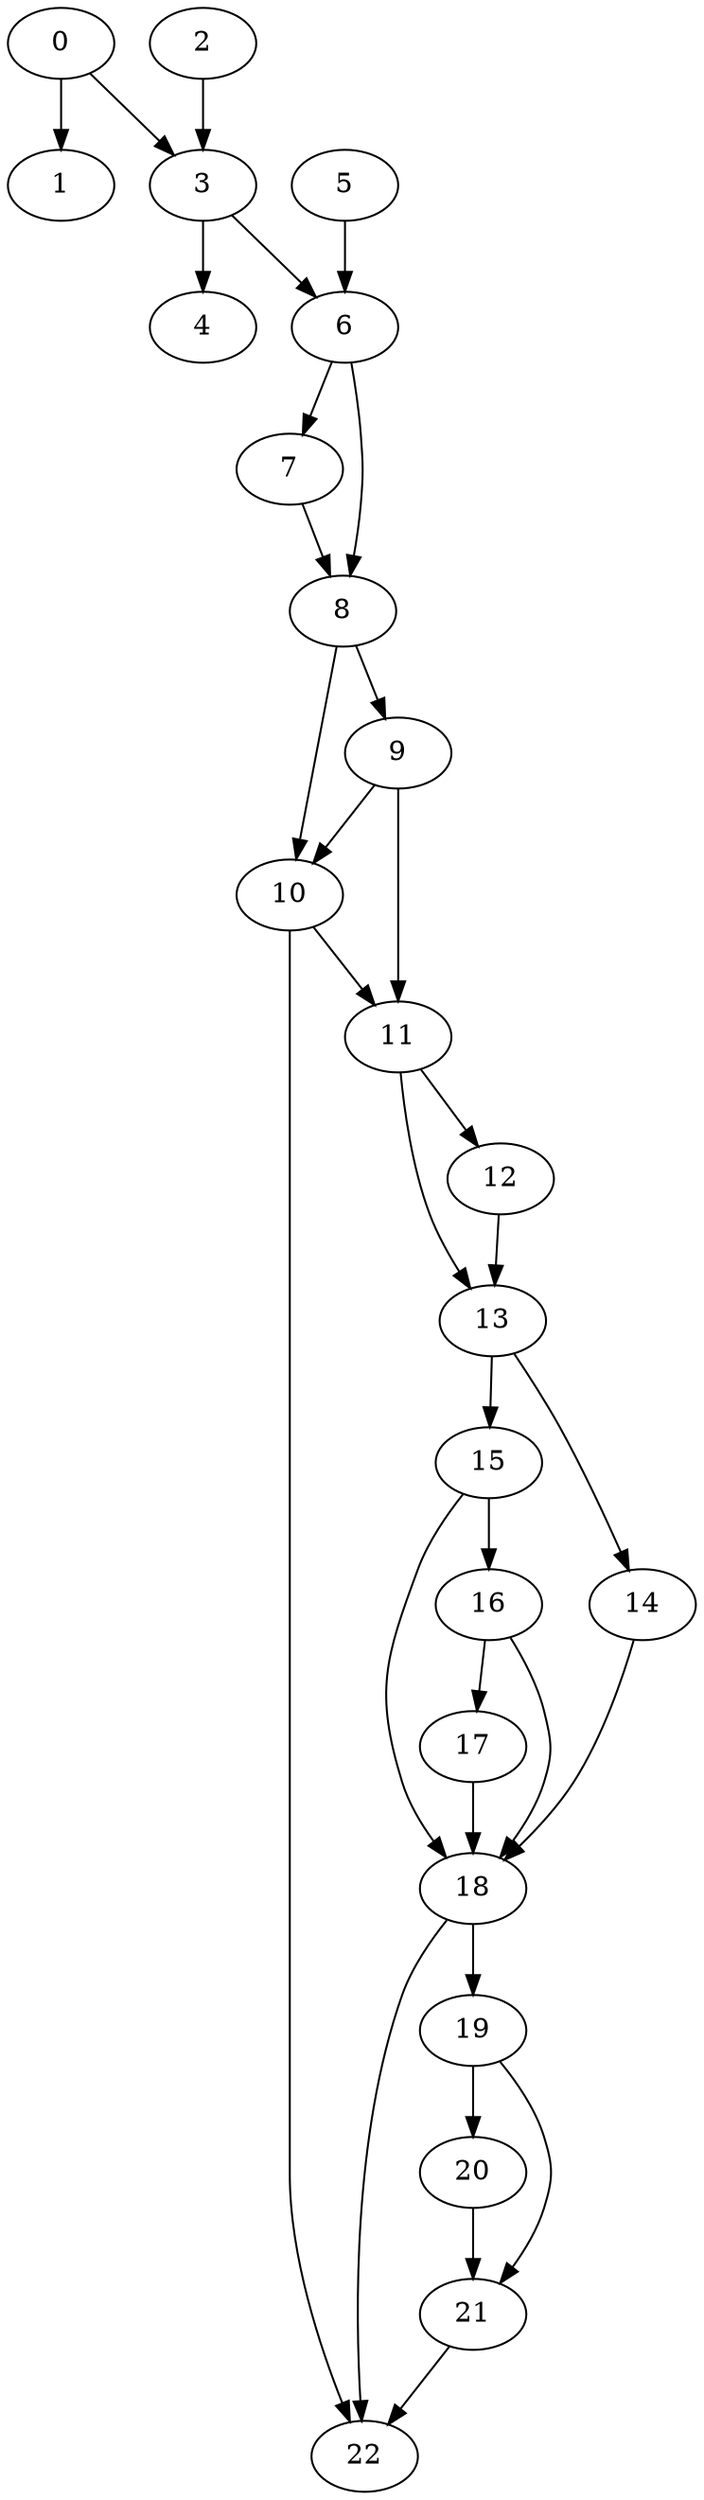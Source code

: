 digraph {
	0
	1
	2
	3
	4
	5
	6
	7
	8
	9
	10
	11
	12
	13
	14
	15
	16
	17
	18
	19
	20
	21
	22
	3 -> 4
	18 -> 19
	3 -> 6
	5 -> 6
	6 -> 8
	7 -> 8
	11 -> 12
	11 -> 13
	12 -> 13
	13 -> 15
	16 -> 17
	0 -> 1
	19 -> 20
	17 -> 18
	14 -> 18
	15 -> 18
	16 -> 18
	10 -> 11
	9 -> 11
	13 -> 14
	21 -> 22
	10 -> 22
	18 -> 22
	6 -> 7
	8 -> 9
	8 -> 10
	9 -> 10
	15 -> 16
	19 -> 21
	20 -> 21
	0 -> 3
	2 -> 3
}
